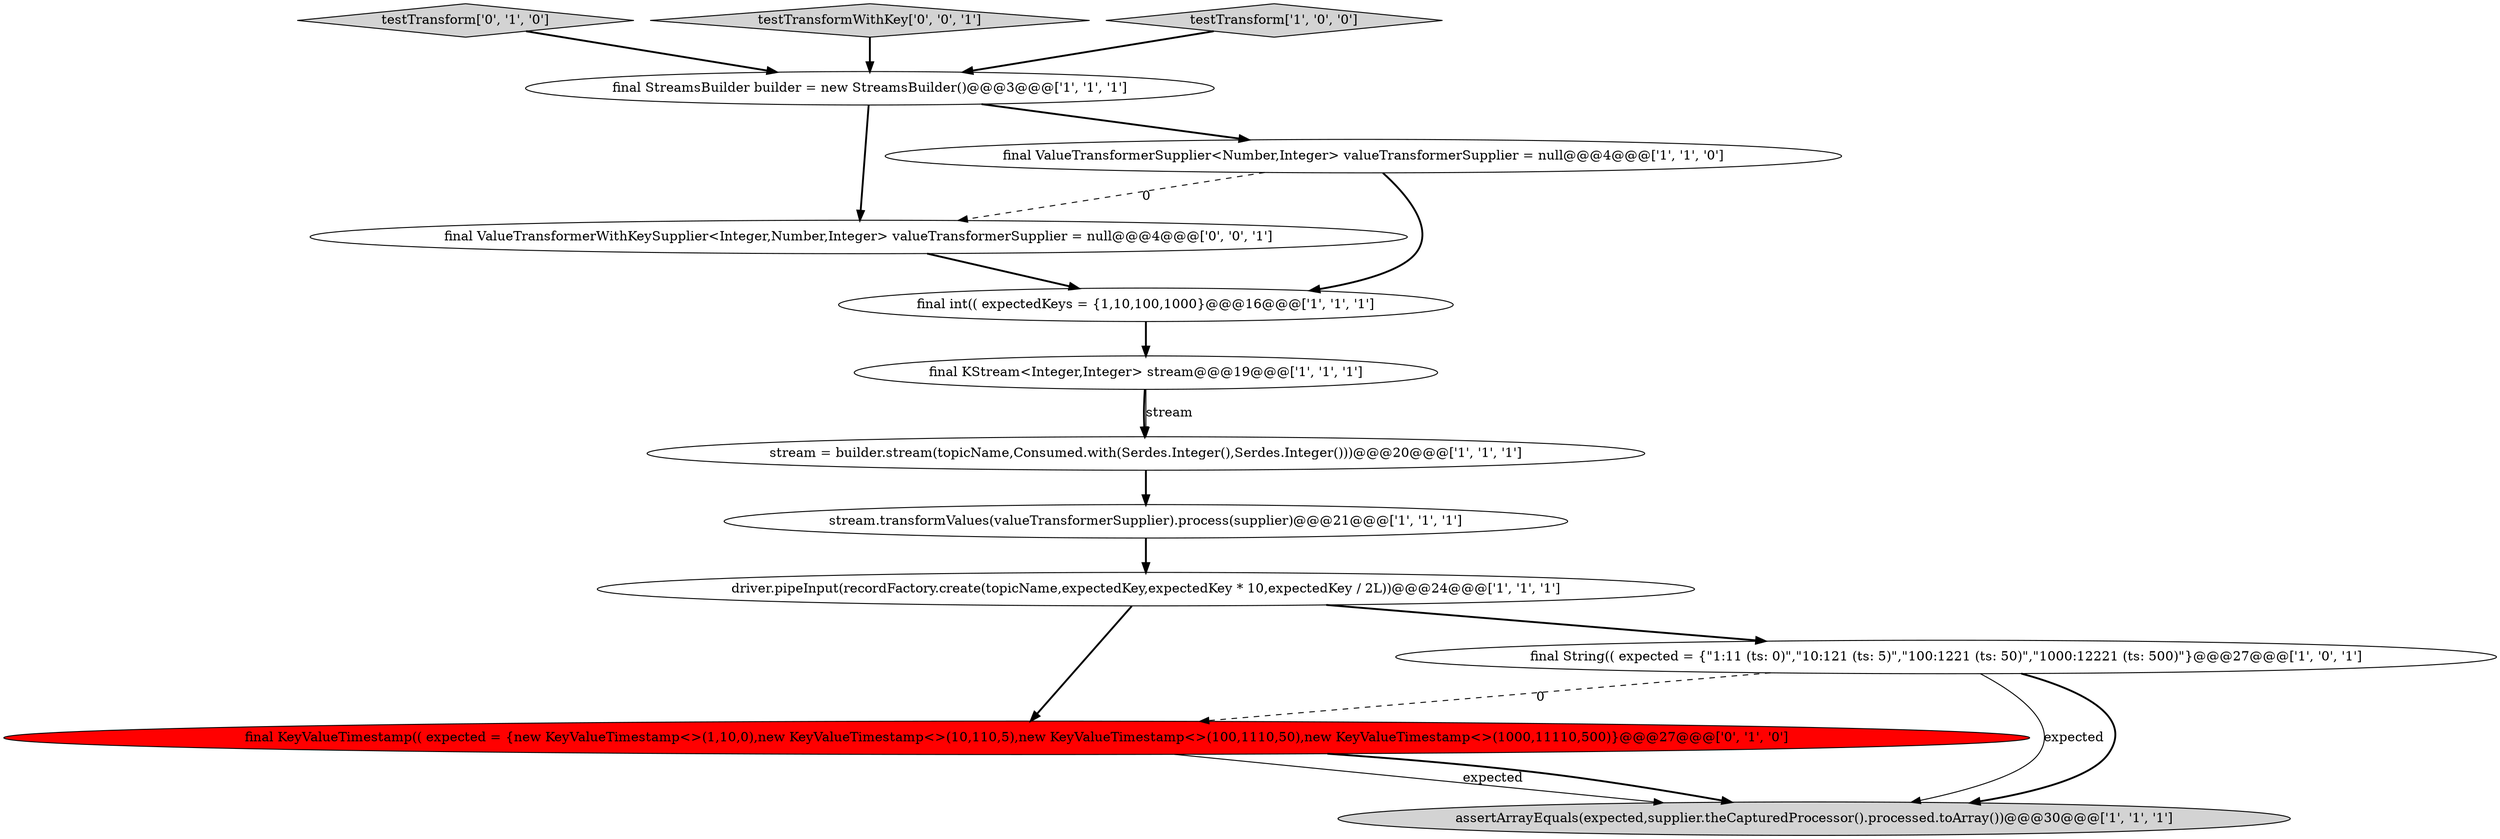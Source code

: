 digraph {
0 [style = filled, label = "final int(( expectedKeys = {1,10,100,1000}@@@16@@@['1', '1', '1']", fillcolor = white, shape = ellipse image = "AAA0AAABBB1BBB"];
1 [style = filled, label = "stream = builder.stream(topicName,Consumed.with(Serdes.Integer(),Serdes.Integer()))@@@20@@@['1', '1', '1']", fillcolor = white, shape = ellipse image = "AAA0AAABBB1BBB"];
10 [style = filled, label = "testTransform['0', '1', '0']", fillcolor = lightgray, shape = diamond image = "AAA0AAABBB2BBB"];
11 [style = filled, label = "final KeyValueTimestamp(( expected = {new KeyValueTimestamp<>(1,10,0),new KeyValueTimestamp<>(10,110,5),new KeyValueTimestamp<>(100,1110,50),new KeyValueTimestamp<>(1000,11110,500)}@@@27@@@['0', '1', '0']", fillcolor = red, shape = ellipse image = "AAA1AAABBB2BBB"];
12 [style = filled, label = "testTransformWithKey['0', '0', '1']", fillcolor = lightgray, shape = diamond image = "AAA0AAABBB3BBB"];
3 [style = filled, label = "driver.pipeInput(recordFactory.create(topicName,expectedKey,expectedKey * 10,expectedKey / 2L))@@@24@@@['1', '1', '1']", fillcolor = white, shape = ellipse image = "AAA0AAABBB1BBB"];
5 [style = filled, label = "final KStream<Integer,Integer> stream@@@19@@@['1', '1', '1']", fillcolor = white, shape = ellipse image = "AAA0AAABBB1BBB"];
7 [style = filled, label = "testTransform['1', '0', '0']", fillcolor = lightgray, shape = diamond image = "AAA0AAABBB1BBB"];
2 [style = filled, label = "stream.transformValues(valueTransformerSupplier).process(supplier)@@@21@@@['1', '1', '1']", fillcolor = white, shape = ellipse image = "AAA0AAABBB1BBB"];
8 [style = filled, label = "final StreamsBuilder builder = new StreamsBuilder()@@@3@@@['1', '1', '1']", fillcolor = white, shape = ellipse image = "AAA0AAABBB1BBB"];
13 [style = filled, label = "final ValueTransformerWithKeySupplier<Integer,Number,Integer> valueTransformerSupplier = null@@@4@@@['0', '0', '1']", fillcolor = white, shape = ellipse image = "AAA0AAABBB3BBB"];
9 [style = filled, label = "final ValueTransformerSupplier<Number,Integer> valueTransformerSupplier = null@@@4@@@['1', '1', '0']", fillcolor = white, shape = ellipse image = "AAA0AAABBB1BBB"];
4 [style = filled, label = "assertArrayEquals(expected,supplier.theCapturedProcessor().processed.toArray())@@@30@@@['1', '1', '1']", fillcolor = lightgray, shape = ellipse image = "AAA0AAABBB1BBB"];
6 [style = filled, label = "final String(( expected = {\"1:11 (ts: 0)\",\"10:121 (ts: 5)\",\"100:1221 (ts: 50)\",\"1000:12221 (ts: 500)\"}@@@27@@@['1', '0', '1']", fillcolor = white, shape = ellipse image = "AAA0AAABBB1BBB"];
3->11 [style = bold, label=""];
6->4 [style = solid, label="expected"];
11->4 [style = solid, label="expected"];
6->11 [style = dashed, label="0"];
5->1 [style = bold, label=""];
3->6 [style = bold, label=""];
6->4 [style = bold, label=""];
1->2 [style = bold, label=""];
11->4 [style = bold, label=""];
13->0 [style = bold, label=""];
5->1 [style = solid, label="stream"];
9->0 [style = bold, label=""];
10->8 [style = bold, label=""];
8->13 [style = bold, label=""];
7->8 [style = bold, label=""];
12->8 [style = bold, label=""];
2->3 [style = bold, label=""];
9->13 [style = dashed, label="0"];
0->5 [style = bold, label=""];
8->9 [style = bold, label=""];
}
